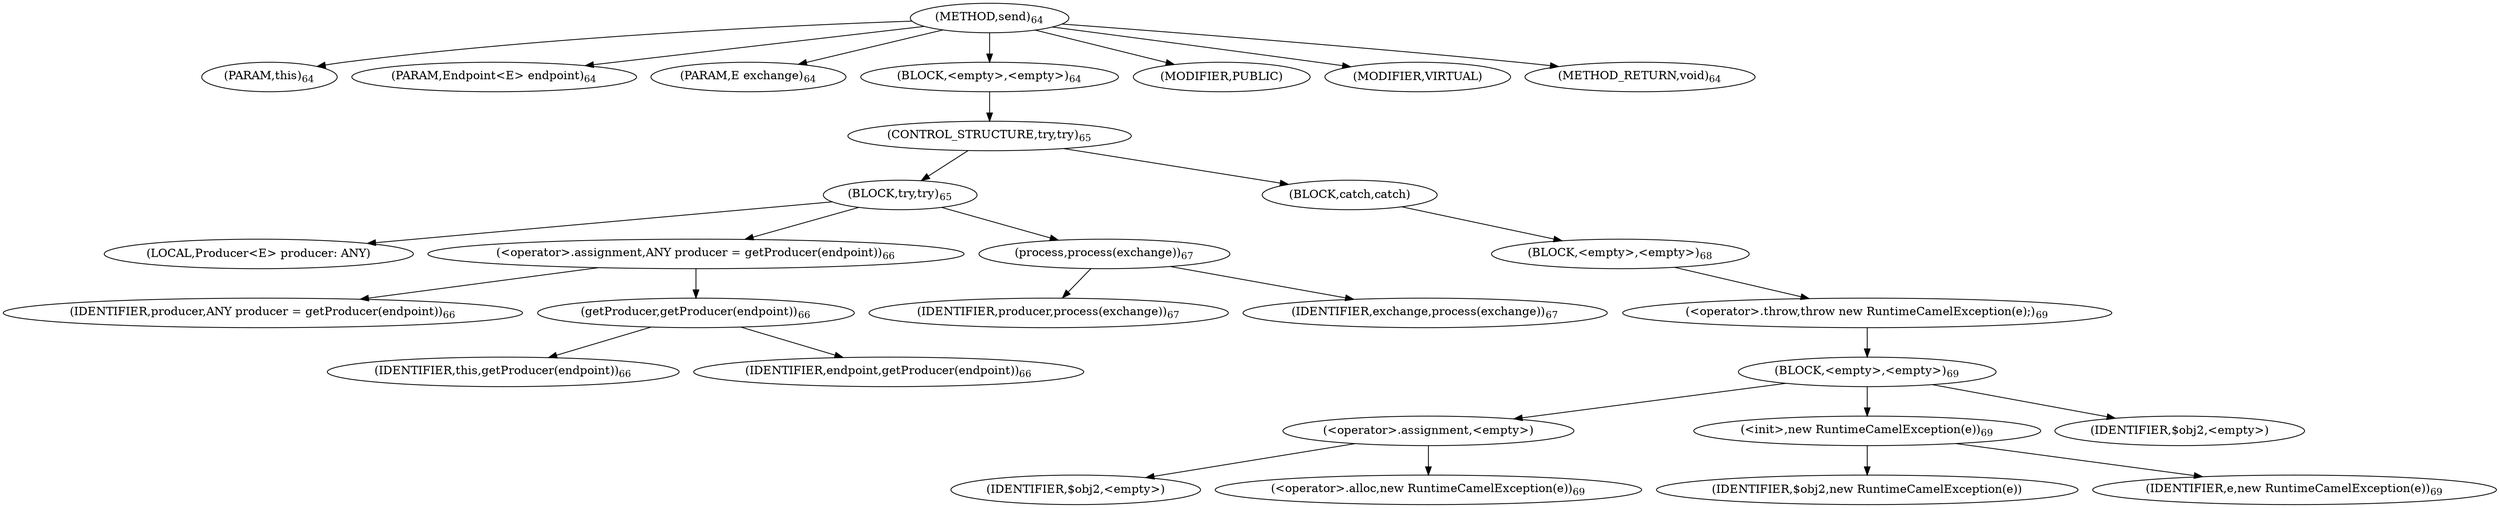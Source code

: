 digraph "send" {  
"83" [label = <(METHOD,send)<SUB>64</SUB>> ]
"4" [label = <(PARAM,this)<SUB>64</SUB>> ]
"84" [label = <(PARAM,Endpoint&lt;E&gt; endpoint)<SUB>64</SUB>> ]
"85" [label = <(PARAM,E exchange)<SUB>64</SUB>> ]
"86" [label = <(BLOCK,&lt;empty&gt;,&lt;empty&gt;)<SUB>64</SUB>> ]
"87" [label = <(CONTROL_STRUCTURE,try,try)<SUB>65</SUB>> ]
"88" [label = <(BLOCK,try,try)<SUB>65</SUB>> ]
"89" [label = <(LOCAL,Producer&lt;E&gt; producer: ANY)> ]
"90" [label = <(&lt;operator&gt;.assignment,ANY producer = getProducer(endpoint))<SUB>66</SUB>> ]
"91" [label = <(IDENTIFIER,producer,ANY producer = getProducer(endpoint))<SUB>66</SUB>> ]
"92" [label = <(getProducer,getProducer(endpoint))<SUB>66</SUB>> ]
"3" [label = <(IDENTIFIER,this,getProducer(endpoint))<SUB>66</SUB>> ]
"93" [label = <(IDENTIFIER,endpoint,getProducer(endpoint))<SUB>66</SUB>> ]
"94" [label = <(process,process(exchange))<SUB>67</SUB>> ]
"95" [label = <(IDENTIFIER,producer,process(exchange))<SUB>67</SUB>> ]
"96" [label = <(IDENTIFIER,exchange,process(exchange))<SUB>67</SUB>> ]
"97" [label = <(BLOCK,catch,catch)> ]
"98" [label = <(BLOCK,&lt;empty&gt;,&lt;empty&gt;)<SUB>68</SUB>> ]
"99" [label = <(&lt;operator&gt;.throw,throw new RuntimeCamelException(e);)<SUB>69</SUB>> ]
"100" [label = <(BLOCK,&lt;empty&gt;,&lt;empty&gt;)<SUB>69</SUB>> ]
"101" [label = <(&lt;operator&gt;.assignment,&lt;empty&gt;)> ]
"102" [label = <(IDENTIFIER,$obj2,&lt;empty&gt;)> ]
"103" [label = <(&lt;operator&gt;.alloc,new RuntimeCamelException(e))<SUB>69</SUB>> ]
"104" [label = <(&lt;init&gt;,new RuntimeCamelException(e))<SUB>69</SUB>> ]
"105" [label = <(IDENTIFIER,$obj2,new RuntimeCamelException(e))> ]
"106" [label = <(IDENTIFIER,e,new RuntimeCamelException(e))<SUB>69</SUB>> ]
"107" [label = <(IDENTIFIER,$obj2,&lt;empty&gt;)> ]
"108" [label = <(MODIFIER,PUBLIC)> ]
"109" [label = <(MODIFIER,VIRTUAL)> ]
"110" [label = <(METHOD_RETURN,void)<SUB>64</SUB>> ]
  "83" -> "4" 
  "83" -> "84" 
  "83" -> "85" 
  "83" -> "86" 
  "83" -> "108" 
  "83" -> "109" 
  "83" -> "110" 
  "86" -> "87" 
  "87" -> "88" 
  "87" -> "97" 
  "88" -> "89" 
  "88" -> "90" 
  "88" -> "94" 
  "90" -> "91" 
  "90" -> "92" 
  "92" -> "3" 
  "92" -> "93" 
  "94" -> "95" 
  "94" -> "96" 
  "97" -> "98" 
  "98" -> "99" 
  "99" -> "100" 
  "100" -> "101" 
  "100" -> "104" 
  "100" -> "107" 
  "101" -> "102" 
  "101" -> "103" 
  "104" -> "105" 
  "104" -> "106" 
}
